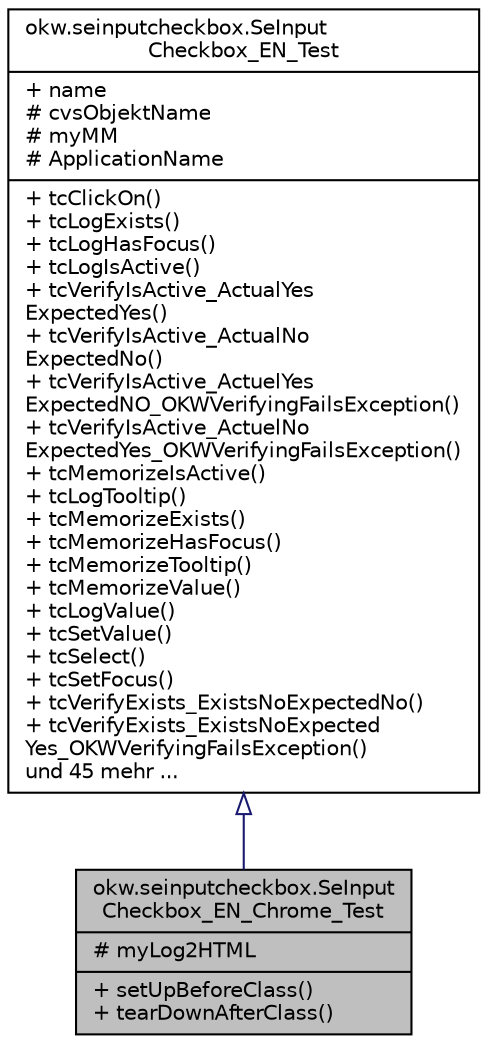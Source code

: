 digraph "okw.seinputcheckbox.SeInputCheckbox_EN_Chrome_Test"
{
 // INTERACTIVE_SVG=YES
 // LATEX_PDF_SIZE
  edge [fontname="Helvetica",fontsize="10",labelfontname="Helvetica",labelfontsize="10"];
  node [fontname="Helvetica",fontsize="10",shape=record];
  Node0 [label="{okw.seinputcheckbox.SeInput\lCheckbox_EN_Chrome_Test\n|# myLog2HTML\l|+ setUpBeforeClass()\l+ tearDownAfterClass()\l}",height=0.2,width=0.4,color="black", fillcolor="grey75", style="filled", fontcolor="black",tooltip=" "];
  Node1 -> Node0 [dir="back",color="midnightblue",fontsize="10",style="solid",arrowtail="onormal",fontname="Helvetica"];
  Node1 [label="{okw.seinputcheckbox.SeInput\lCheckbox_EN_Test\n|+ name\l# cvsObjektName\l# myMM\l# ApplicationName\l|+ tcClickOn()\l+ tcLogExists()\l+ tcLogHasFocus()\l+ tcLogIsActive()\l+ tcVerifyIsActive_ActualYes\lExpectedYes()\l+ tcVerifyIsActive_ActualNo\lExpectedNo()\l+ tcVerifyIsActive_ActuelYes\lExpectedNO_OKWVerifyingFailsException()\l+ tcVerifyIsActive_ActuelNo\lExpectedYes_OKWVerifyingFailsException()\l+ tcMemorizeIsActive()\l+ tcLogTooltip()\l+ tcMemorizeExists()\l+ tcMemorizeHasFocus()\l+ tcMemorizeTooltip()\l+ tcMemorizeValue()\l+ tcLogValue()\l+ tcSetValue()\l+ tcSelect()\l+ tcSetFocus()\l+ tcVerifyExists_ExistsNoExpectedNo()\l+ tcVerifyExists_ExistsNoExpected\lYes_OKWVerifyingFailsException()\lund 45 mehr ...\l}",height=0.2,width=0.4,color="black", fillcolor="white", style="filled",URL="$classokw_1_1seinputcheckbox_1_1_se_input_checkbox___e_n___test.html",tooltip=" "];
}
